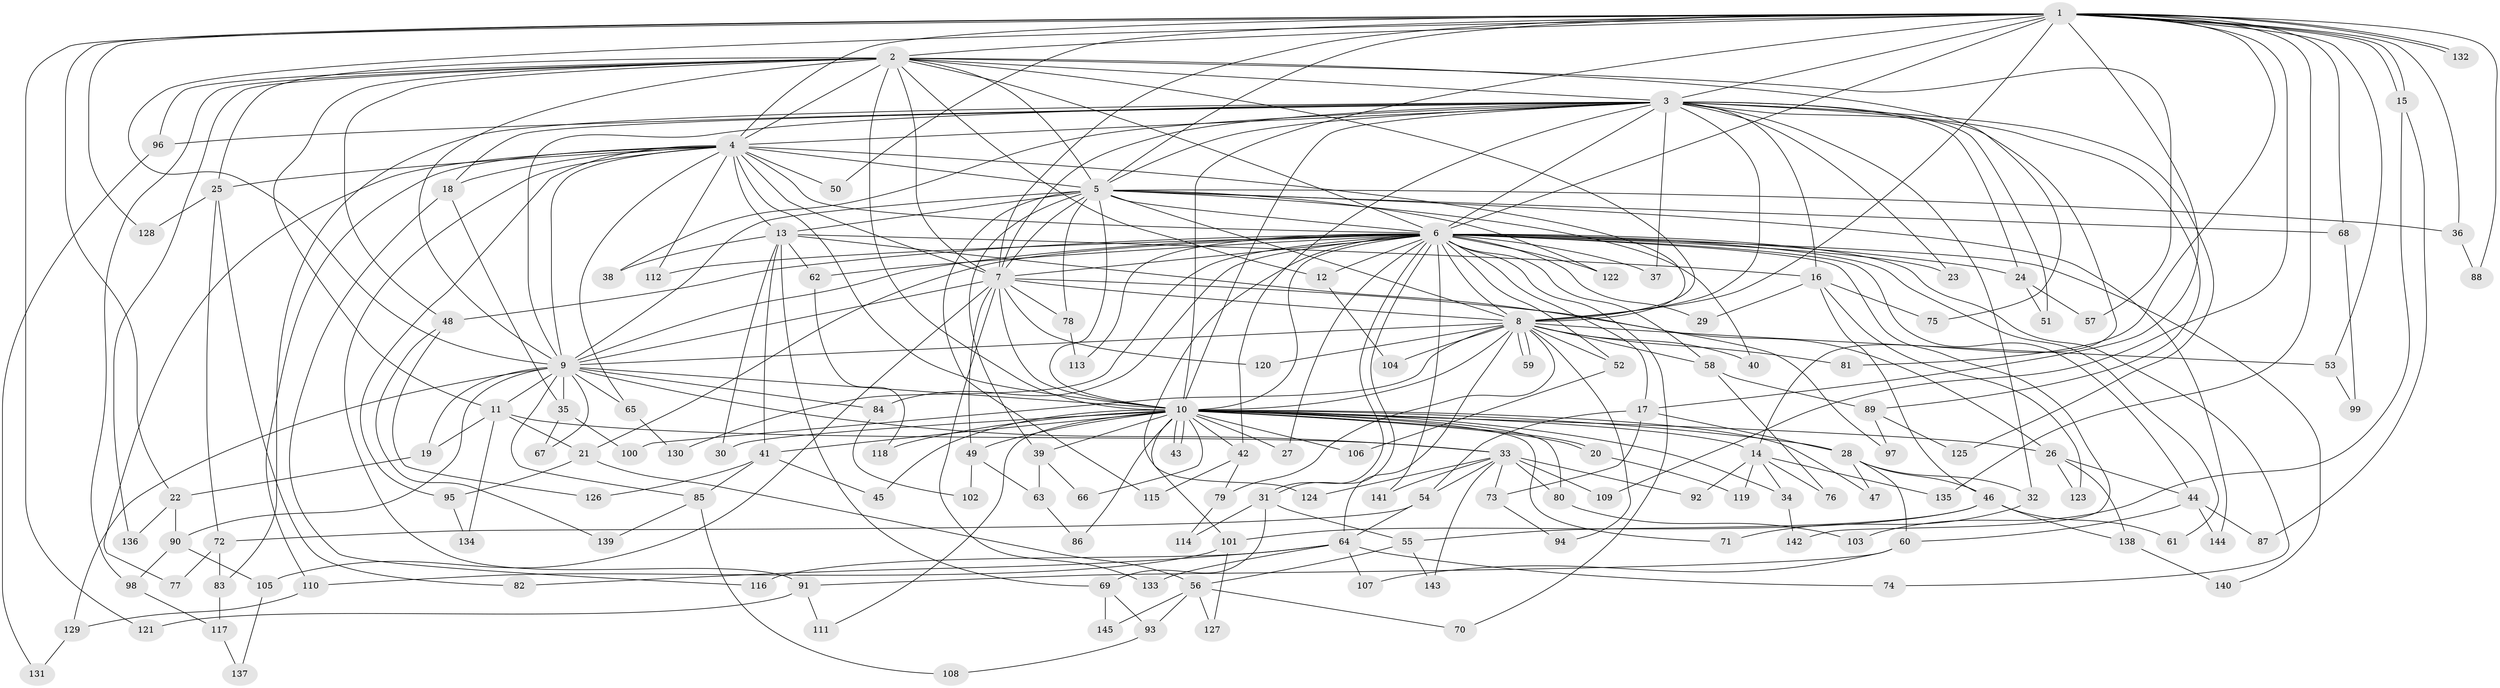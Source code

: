 // Generated by graph-tools (version 1.1) at 2025/34/03/09/25 02:34:37]
// undirected, 145 vertices, 315 edges
graph export_dot {
graph [start="1"]
  node [color=gray90,style=filled];
  1;
  2;
  3;
  4;
  5;
  6;
  7;
  8;
  9;
  10;
  11;
  12;
  13;
  14;
  15;
  16;
  17;
  18;
  19;
  20;
  21;
  22;
  23;
  24;
  25;
  26;
  27;
  28;
  29;
  30;
  31;
  32;
  33;
  34;
  35;
  36;
  37;
  38;
  39;
  40;
  41;
  42;
  43;
  44;
  45;
  46;
  47;
  48;
  49;
  50;
  51;
  52;
  53;
  54;
  55;
  56;
  57;
  58;
  59;
  60;
  61;
  62;
  63;
  64;
  65;
  66;
  67;
  68;
  69;
  70;
  71;
  72;
  73;
  74;
  75;
  76;
  77;
  78;
  79;
  80;
  81;
  82;
  83;
  84;
  85;
  86;
  87;
  88;
  89;
  90;
  91;
  92;
  93;
  94;
  95;
  96;
  97;
  98;
  99;
  100;
  101;
  102;
  103;
  104;
  105;
  106;
  107;
  108;
  109;
  110;
  111;
  112;
  113;
  114;
  115;
  116;
  117;
  118;
  119;
  120;
  121;
  122;
  123;
  124;
  125;
  126;
  127;
  128;
  129;
  130;
  131;
  132;
  133;
  134;
  135;
  136;
  137;
  138;
  139;
  140;
  141;
  142;
  143;
  144;
  145;
  1 -- 2;
  1 -- 3;
  1 -- 4;
  1 -- 5;
  1 -- 6;
  1 -- 7;
  1 -- 8;
  1 -- 9;
  1 -- 10;
  1 -- 15;
  1 -- 15;
  1 -- 17;
  1 -- 22;
  1 -- 36;
  1 -- 50;
  1 -- 53;
  1 -- 68;
  1 -- 81;
  1 -- 88;
  1 -- 109;
  1 -- 121;
  1 -- 128;
  1 -- 132;
  1 -- 132;
  1 -- 135;
  2 -- 3;
  2 -- 4;
  2 -- 5;
  2 -- 6;
  2 -- 7;
  2 -- 8;
  2 -- 9;
  2 -- 10;
  2 -- 11;
  2 -- 12;
  2 -- 25;
  2 -- 48;
  2 -- 57;
  2 -- 75;
  2 -- 96;
  2 -- 98;
  2 -- 136;
  3 -- 4;
  3 -- 5;
  3 -- 6;
  3 -- 7;
  3 -- 8;
  3 -- 9;
  3 -- 10;
  3 -- 14;
  3 -- 16;
  3 -- 18;
  3 -- 23;
  3 -- 24;
  3 -- 32;
  3 -- 37;
  3 -- 38;
  3 -- 42;
  3 -- 51;
  3 -- 83;
  3 -- 89;
  3 -- 96;
  3 -- 125;
  4 -- 5;
  4 -- 6;
  4 -- 7;
  4 -- 8;
  4 -- 9;
  4 -- 10;
  4 -- 13;
  4 -- 18;
  4 -- 25;
  4 -- 50;
  4 -- 65;
  4 -- 77;
  4 -- 91;
  4 -- 95;
  4 -- 110;
  4 -- 112;
  5 -- 6;
  5 -- 7;
  5 -- 8;
  5 -- 9;
  5 -- 10;
  5 -- 13;
  5 -- 36;
  5 -- 39;
  5 -- 40;
  5 -- 68;
  5 -- 78;
  5 -- 115;
  5 -- 122;
  5 -- 144;
  6 -- 7;
  6 -- 8;
  6 -- 9;
  6 -- 10;
  6 -- 12;
  6 -- 17;
  6 -- 21;
  6 -- 23;
  6 -- 24;
  6 -- 27;
  6 -- 29;
  6 -- 31;
  6 -- 31;
  6 -- 37;
  6 -- 44;
  6 -- 48;
  6 -- 52;
  6 -- 58;
  6 -- 61;
  6 -- 62;
  6 -- 70;
  6 -- 74;
  6 -- 84;
  6 -- 112;
  6 -- 113;
  6 -- 122;
  6 -- 124;
  6 -- 130;
  6 -- 140;
  6 -- 141;
  6 -- 142;
  7 -- 8;
  7 -- 9;
  7 -- 10;
  7 -- 26;
  7 -- 49;
  7 -- 78;
  7 -- 105;
  7 -- 120;
  7 -- 133;
  8 -- 9;
  8 -- 10;
  8 -- 40;
  8 -- 52;
  8 -- 53;
  8 -- 58;
  8 -- 59;
  8 -- 59;
  8 -- 64;
  8 -- 79;
  8 -- 81;
  8 -- 94;
  8 -- 100;
  8 -- 104;
  8 -- 120;
  9 -- 10;
  9 -- 11;
  9 -- 19;
  9 -- 33;
  9 -- 35;
  9 -- 65;
  9 -- 67;
  9 -- 84;
  9 -- 85;
  9 -- 90;
  9 -- 129;
  10 -- 14;
  10 -- 20;
  10 -- 20;
  10 -- 26;
  10 -- 27;
  10 -- 28;
  10 -- 30;
  10 -- 34;
  10 -- 39;
  10 -- 41;
  10 -- 42;
  10 -- 43;
  10 -- 43;
  10 -- 45;
  10 -- 47;
  10 -- 49;
  10 -- 66;
  10 -- 71;
  10 -- 80;
  10 -- 86;
  10 -- 101;
  10 -- 106;
  10 -- 111;
  10 -- 118;
  11 -- 19;
  11 -- 21;
  11 -- 33;
  11 -- 134;
  12 -- 104;
  13 -- 16;
  13 -- 30;
  13 -- 38;
  13 -- 41;
  13 -- 62;
  13 -- 69;
  13 -- 97;
  14 -- 34;
  14 -- 76;
  14 -- 92;
  14 -- 119;
  14 -- 135;
  15 -- 87;
  15 -- 103;
  16 -- 29;
  16 -- 46;
  16 -- 75;
  16 -- 123;
  17 -- 28;
  17 -- 54;
  17 -- 73;
  18 -- 35;
  18 -- 116;
  19 -- 22;
  20 -- 119;
  21 -- 56;
  21 -- 95;
  22 -- 90;
  22 -- 136;
  24 -- 51;
  24 -- 57;
  25 -- 72;
  25 -- 82;
  25 -- 128;
  26 -- 44;
  26 -- 123;
  26 -- 138;
  28 -- 32;
  28 -- 46;
  28 -- 47;
  28 -- 60;
  31 -- 55;
  31 -- 69;
  31 -- 114;
  32 -- 71;
  33 -- 54;
  33 -- 73;
  33 -- 80;
  33 -- 92;
  33 -- 109;
  33 -- 124;
  33 -- 141;
  33 -- 143;
  34 -- 142;
  35 -- 67;
  35 -- 100;
  36 -- 88;
  39 -- 63;
  39 -- 66;
  41 -- 45;
  41 -- 85;
  41 -- 126;
  42 -- 79;
  42 -- 115;
  44 -- 60;
  44 -- 87;
  44 -- 144;
  46 -- 55;
  46 -- 61;
  46 -- 101;
  46 -- 138;
  48 -- 126;
  48 -- 139;
  49 -- 63;
  49 -- 102;
  52 -- 106;
  53 -- 99;
  54 -- 64;
  54 -- 72;
  55 -- 56;
  55 -- 143;
  56 -- 70;
  56 -- 93;
  56 -- 127;
  56 -- 145;
  58 -- 76;
  58 -- 89;
  60 -- 91;
  60 -- 107;
  62 -- 118;
  63 -- 86;
  64 -- 74;
  64 -- 82;
  64 -- 107;
  64 -- 116;
  64 -- 133;
  65 -- 130;
  68 -- 99;
  69 -- 93;
  69 -- 145;
  72 -- 77;
  72 -- 83;
  73 -- 94;
  78 -- 113;
  79 -- 114;
  80 -- 103;
  83 -- 117;
  84 -- 102;
  85 -- 108;
  85 -- 139;
  89 -- 97;
  89 -- 125;
  90 -- 98;
  90 -- 105;
  91 -- 111;
  91 -- 121;
  93 -- 108;
  95 -- 134;
  96 -- 131;
  98 -- 117;
  101 -- 110;
  101 -- 127;
  105 -- 137;
  110 -- 129;
  117 -- 137;
  129 -- 131;
  138 -- 140;
}
